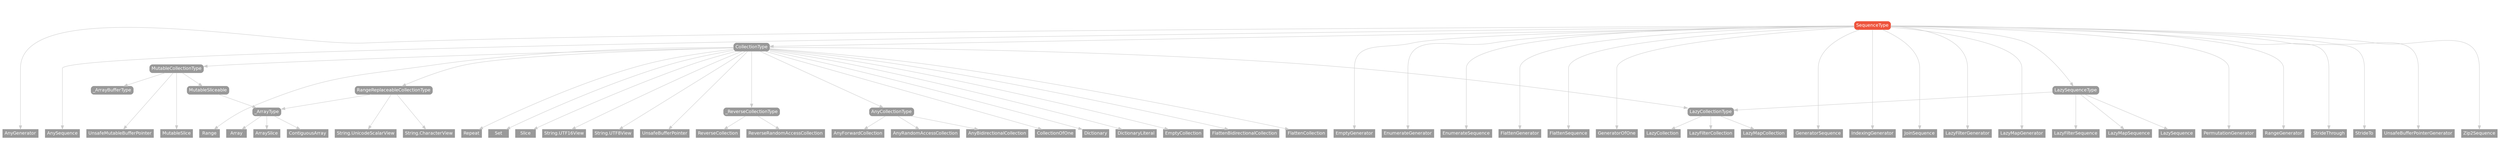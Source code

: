 strict digraph "SequenceType - Type Hierarchy - SwiftDoc.org" {
    pad="0.1,0.8"
    node [shape=box, style="filled,rounded", color="#999999", fillcolor="#999999", fontcolor=white, fontname=Helvetica, fontnames="Helvetica,sansserif", fontsize=12, margin="0.07,0.05", height="0.3"]
    edge [color="#cccccc"]
    "AnyBidirectionalCollection" [URL="/type/AnyBidirectionalCollection/hierarchy/", style=filled]
    "AnyCollectionType" [URL="/protocol/AnyCollectionType/hierarchy/"]
    "AnyForwardCollection" [URL="/type/AnyForwardCollection/hierarchy/", style=filled]
    "AnyGenerator" [URL="/type/AnyGenerator/hierarchy/", style=filled]
    "AnyRandomAccessCollection" [URL="/type/AnyRandomAccessCollection/hierarchy/", style=filled]
    "AnySequence" [URL="/type/AnySequence/hierarchy/", style=filled]
    "Array" [URL="/type/Array/hierarchy/", style=filled]
    "ArraySlice" [URL="/type/ArraySlice/hierarchy/", style=filled]
    "CollectionOfOne" [URL="/type/CollectionOfOne/hierarchy/", style=filled]
    "CollectionType" [URL="/protocol/CollectionType/hierarchy/"]
    "ContiguousArray" [URL="/type/ContiguousArray/hierarchy/", style=filled]
    "Dictionary" [URL="/type/Dictionary/hierarchy/", style=filled]
    "DictionaryLiteral" [URL="/type/DictionaryLiteral/hierarchy/", style=filled]
    "EmptyCollection" [URL="/type/EmptyCollection/hierarchy/", style=filled]
    "EmptyGenerator" [URL="/type/EmptyGenerator/hierarchy/", style=filled]
    "EnumerateGenerator" [URL="/type/EnumerateGenerator/hierarchy/", style=filled]
    "EnumerateSequence" [URL="/type/EnumerateSequence/hierarchy/", style=filled]
    "FlattenBidirectionalCollection" [URL="/type/FlattenBidirectionalCollection/hierarchy/", style=filled]
    "FlattenCollection" [URL="/type/FlattenCollection/hierarchy/", style=filled]
    "FlattenGenerator" [URL="/type/FlattenGenerator/hierarchy/", style=filled]
    "FlattenSequence" [URL="/type/FlattenSequence/hierarchy/", style=filled]
    "GeneratorOfOne" [URL="/type/GeneratorOfOne/hierarchy/", style=filled]
    "GeneratorSequence" [URL="/type/GeneratorSequence/hierarchy/", style=filled]
    "IndexingGenerator" [URL="/type/IndexingGenerator/hierarchy/", style=filled]
    "JoinSequence" [URL="/type/JoinSequence/hierarchy/", style=filled]
    "LazyCollection" [URL="/type/LazyCollection/hierarchy/", style=filled]
    "LazyCollectionType" [URL="/protocol/LazyCollectionType/hierarchy/"]
    "LazyFilterCollection" [URL="/type/LazyFilterCollection/hierarchy/", style=filled]
    "LazyFilterGenerator" [URL="/type/LazyFilterGenerator/hierarchy/", style=filled]
    "LazyFilterSequence" [URL="/type/LazyFilterSequence/hierarchy/", style=filled]
    "LazyMapCollection" [URL="/type/LazyMapCollection/hierarchy/", style=filled]
    "LazyMapGenerator" [URL="/type/LazyMapGenerator/hierarchy/", style=filled]
    "LazyMapSequence" [URL="/type/LazyMapSequence/hierarchy/", style=filled]
    "LazySequence" [URL="/type/LazySequence/hierarchy/", style=filled]
    "LazySequenceType" [URL="/protocol/LazySequenceType/hierarchy/"]
    "MutableCollectionType" [URL="/protocol/MutableCollectionType/hierarchy/"]
    "MutableSlice" [URL="/type/MutableSlice/hierarchy/", style=filled]
    "MutableSliceable" [URL="/protocol/MutableSliceable/hierarchy/"]
    "PermutationGenerator" [URL="/type/PermutationGenerator/hierarchy/", style=filled]
    "Range" [URL="/type/Range/hierarchy/", style=filled]
    "RangeGenerator" [URL="/type/RangeGenerator/hierarchy/", style=filled]
    "RangeReplaceableCollectionType" [URL="/protocol/RangeReplaceableCollectionType/hierarchy/"]
    "Repeat" [URL="/type/Repeat/hierarchy/", style=filled]
    "ReverseCollection" [URL="/type/ReverseCollection/hierarchy/", style=filled]
    "ReverseRandomAccessCollection" [URL="/type/ReverseRandomAccessCollection/hierarchy/", style=filled]
    "SequenceType" [URL="/protocol/SequenceType/", style="filled,rounded", fillcolor="#ee543d", color="#ee543d"]
    "Set" [URL="/type/Set/hierarchy/", style=filled]
    "Slice" [URL="/type/Slice/hierarchy/", style=filled]
    "StrideThrough" [URL="/type/StrideThrough/hierarchy/", style=filled]
    "StrideTo" [URL="/type/StrideTo/hierarchy/", style=filled]
    "String.CharacterView" [URL="/type/String.CharacterView/hierarchy/", style=filled]
    "String.UTF16View" [URL="/type/String.UTF16View/hierarchy/", style=filled]
    "String.UTF8View" [URL="/type/String.UTF8View/hierarchy/", style=filled]
    "String.UnicodeScalarView" [URL="/type/String.UnicodeScalarView/hierarchy/", style=filled]
    "UnsafeBufferPointer" [URL="/type/UnsafeBufferPointer/hierarchy/", style=filled]
    "UnsafeBufferPointerGenerator" [URL="/type/UnsafeBufferPointerGenerator/hierarchy/", style=filled]
    "UnsafeMutableBufferPointer" [URL="/type/UnsafeMutableBufferPointer/hierarchy/", style=filled]
    "Zip2Sequence" [URL="/type/Zip2Sequence/hierarchy/", style=filled]
    "_ArrayBufferType" [URL="/protocol/_ArrayBufferType/hierarchy/"]
    "_ArrayType" [URL="/protocol/_ArrayType/hierarchy/"]
    "_ReverseCollectionType" [URL="/protocol/_ReverseCollectionType/hierarchy/"]    "SequenceType" -> "AnyGenerator"
    "SequenceType" -> "AnySequence"
    "SequenceType" -> "CollectionType"
    "SequenceType" -> "EmptyGenerator"
    "SequenceType" -> "EnumerateGenerator"
    "SequenceType" -> "EnumerateSequence"
    "SequenceType" -> "FlattenGenerator"
    "SequenceType" -> "FlattenSequence"
    "SequenceType" -> "GeneratorOfOne"
    "SequenceType" -> "GeneratorSequence"
    "SequenceType" -> "IndexingGenerator"
    "SequenceType" -> "JoinSequence"
    "SequenceType" -> "LazyFilterGenerator"
    "SequenceType" -> "LazyMapGenerator"
    "SequenceType" -> "LazySequenceType"
    "SequenceType" -> "PermutationGenerator"
    "SequenceType" -> "RangeGenerator"
    "SequenceType" -> "StrideThrough"
    "SequenceType" -> "StrideTo"
    "SequenceType" -> "UnsafeBufferPointerGenerator"
    "SequenceType" -> "Zip2Sequence"
    "CollectionType" -> "AnyCollectionType"
    "CollectionType" -> "CollectionOfOne"
    "CollectionType" -> "Dictionary"
    "CollectionType" -> "DictionaryLiteral"
    "CollectionType" -> "EmptyCollection"
    "CollectionType" -> "FlattenBidirectionalCollection"
    "CollectionType" -> "FlattenCollection"
    "CollectionType" -> "LazyCollectionType"
    "CollectionType" -> "MutableCollectionType"
    "CollectionType" -> "Range"
    "CollectionType" -> "RangeReplaceableCollectionType"
    "CollectionType" -> "Repeat"
    "CollectionType" -> "Set"
    "CollectionType" -> "Slice"
    "CollectionType" -> "UnsafeBufferPointer"
    "CollectionType" -> "_ReverseCollectionType"
    "CollectionType" -> "String.UTF16View"
    "CollectionType" -> "String.UTF8View"
    "AnyCollectionType" -> "AnyBidirectionalCollection"
    "AnyCollectionType" -> "AnyForwardCollection"
    "AnyCollectionType" -> "AnyRandomAccessCollection"
    "LazyCollectionType" -> "LazyCollection"
    "LazyCollectionType" -> "LazyFilterCollection"
    "LazyCollectionType" -> "LazyMapCollection"
    "MutableCollectionType" -> "MutableSlice"
    "MutableCollectionType" -> "MutableSliceable"
    "MutableCollectionType" -> "UnsafeMutableBufferPointer"
    "MutableCollectionType" -> "_ArrayBufferType"
    "MutableSliceable" -> "_ArrayType"
    "_ArrayType" -> "Array"
    "_ArrayType" -> "ArraySlice"
    "_ArrayType" -> "ContiguousArray"
    "RangeReplaceableCollectionType" -> "_ArrayType"
    "RangeReplaceableCollectionType" -> "String.CharacterView"
    "RangeReplaceableCollectionType" -> "String.UnicodeScalarView"
    "_ArrayType" -> "Array"
    "_ArrayType" -> "ArraySlice"
    "_ArrayType" -> "ContiguousArray"
    "_ReverseCollectionType" -> "ReverseCollection"
    "_ReverseCollectionType" -> "ReverseRandomAccessCollection"
    "LazySequenceType" -> "LazyCollectionType"
    "LazySequenceType" -> "LazyFilterSequence"
    "LazySequenceType" -> "LazyMapSequence"
    "LazySequenceType" -> "LazySequence"
    "LazyCollectionType" -> "LazyCollection"
    "LazyCollectionType" -> "LazyFilterCollection"
    "LazyCollectionType" -> "LazyMapCollection"
    subgraph Types {
        rank = max; "AnyGenerator"; "AnySequence"; "EmptyGenerator"; "EnumerateGenerator"; "EnumerateSequence"; "FlattenGenerator"; "FlattenSequence"; "GeneratorOfOne"; "GeneratorSequence"; "IndexingGenerator"; "JoinSequence"; "LazyFilterGenerator"; "LazyMapGenerator"; "PermutationGenerator"; "RangeGenerator"; "StrideThrough"; "StrideTo"; "UnsafeBufferPointerGenerator"; "Zip2Sequence"; "CollectionOfOne"; "Dictionary"; "DictionaryLiteral"; "EmptyCollection"; "FlattenBidirectionalCollection"; "FlattenCollection"; "Range"; "Repeat"; "Set"; "Slice"; "UnsafeBufferPointer"; "String.UTF16View"; "String.UTF8View"; "AnyBidirectionalCollection"; "AnyForwardCollection"; "AnyRandomAccessCollection"; "LazyCollection"; "LazyFilterCollection"; "LazyMapCollection"; "MutableSlice"; "UnsafeMutableBufferPointer"; "Array"; "ArraySlice"; "ContiguousArray"; "String.CharacterView"; "String.UnicodeScalarView"; "ReverseCollection"; "ReverseRandomAccessCollection"; "LazyFilterSequence"; "LazyMapSequence"; "LazySequence";
    }
}